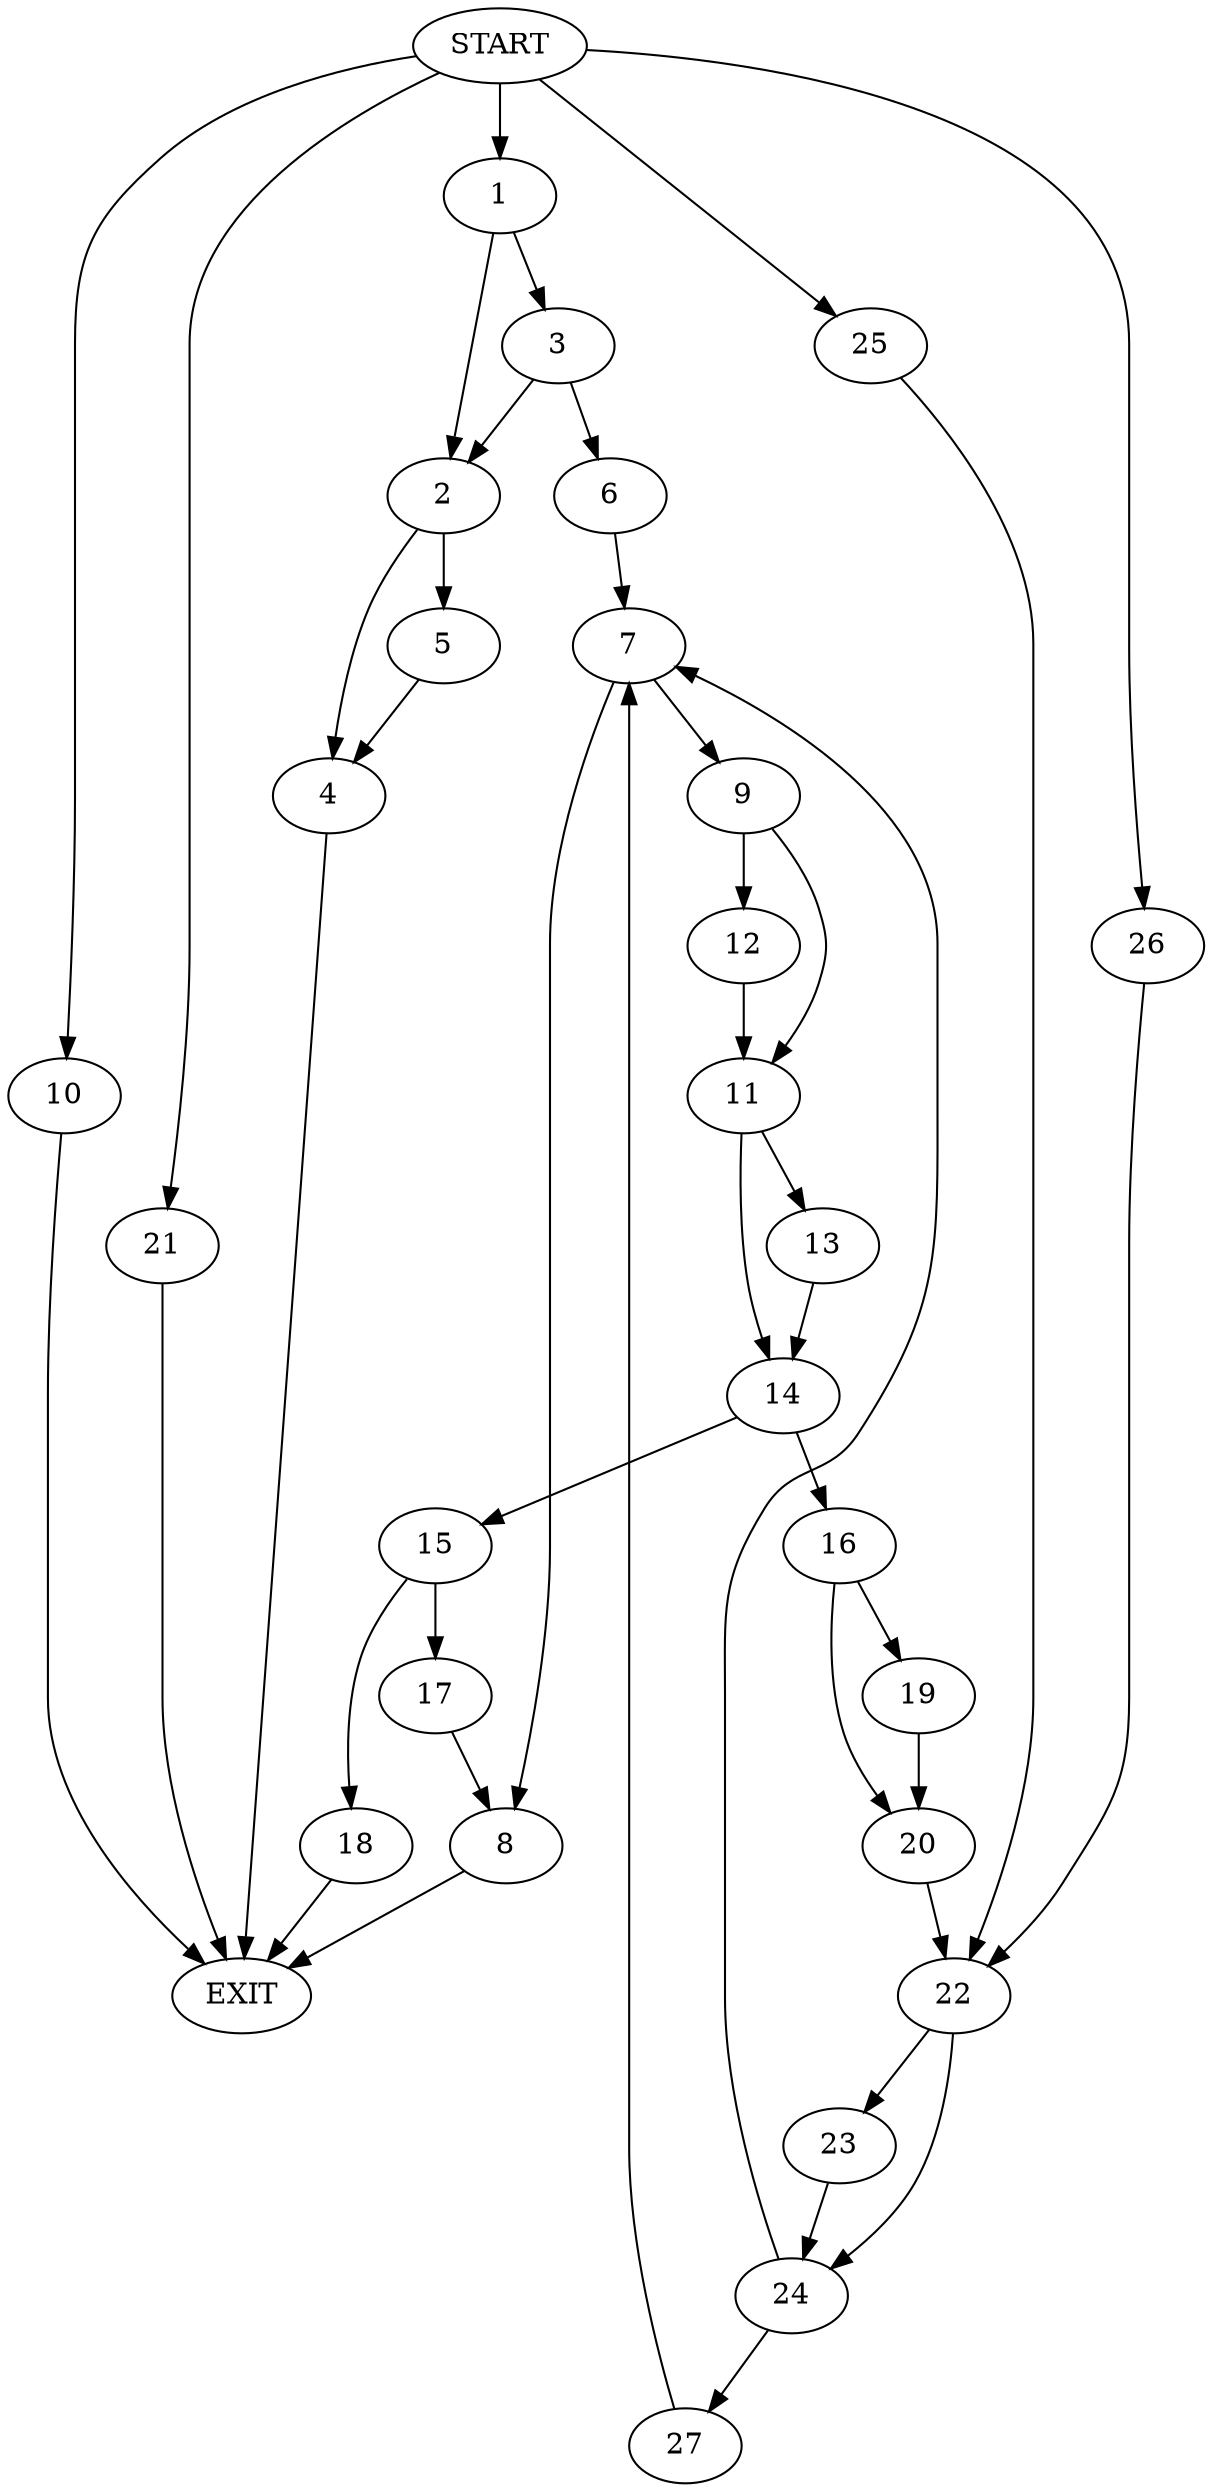 digraph {
0 [label="START"]
28 [label="EXIT"]
0 -> 1
1 -> 2
1 -> 3
2 -> 4
2 -> 5
3 -> 2
3 -> 6
6 -> 7
4 -> 28
5 -> 4
7 -> 8
7 -> 9
0 -> 10
10 -> 28
8 -> 28
9 -> 11
9 -> 12
11 -> 13
11 -> 14
12 -> 11
14 -> 15
14 -> 16
13 -> 14
15 -> 17
15 -> 18
16 -> 19
16 -> 20
0 -> 21
21 -> 28
17 -> 8
18 -> 28
19 -> 20
20 -> 22
22 -> 23
22 -> 24
0 -> 25
25 -> 22
0 -> 26
26 -> 22
23 -> 24
24 -> 27
24 -> 7
27 -> 7
}

